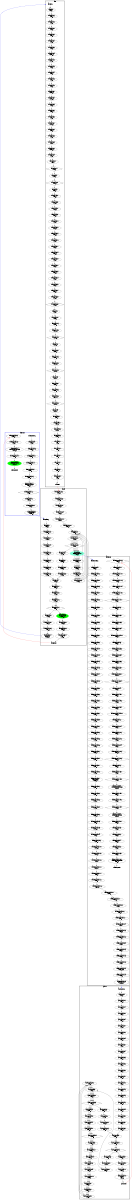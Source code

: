 digraph "CFG" {
fontsize=10;
orientation="portrait";
rankdir="TB";
size="10,8";
starts__bb40 [fontsize=10, label="\"starts__bb40\"\nWCET=4", width="0.01"];
starts__bb__20 [fontsize=10, label="\"starts__bb__20\"\nWCET=4", width="0.01"];
starts_exit [color="white", fontsize=10, label="starts_exit", width="0.01"];
starts__bb43__5 [fontsize=10, label="\"starts__bb43__5\"\nWCET=13", width="0.01"];
starts__bb262__1 [fontsize=10, label="\"starts__bb262__1\"\nRETURN\nWCET=0", width="0.01"];
starts__bb__48 [fontsize=10, label="\"starts__bb__48\"\nWCET=4", width="0.01"];
starts__bb99__5 [fontsize=10, label="\"starts__bb99__5\"\nWCET=4", width="0.01"];
starts__bb72 [fontsize=10, label="\"starts__bb72\"\nWCET=4", width="0.01"];
starts__bb43__27 [fontsize=10, label="\"starts__bb43__27\"\nWCET=4", width="0.01"];
starts__bb90__8 [fontsize=10, label="\"starts__bb90__8\"\nWCET=5", shape=diamond, width="0.01"];
starts__bb__46 [fontsize=10, label="\"starts__bb__46\"\nWCET=4", width="0.01"];
starts__bb43__19 [fontsize=10, label="\"starts__bb43__19\"\nWCET=6", width="0.01"];
starts__bb__61 [fontsize=10, label="\"starts__bb__61\"\nWCET=13", width="0.01"];
starts__bb99__7 [fontsize=10, label="\"starts__bb99__7\"\nWCET=4", width="0.01"];
starts__bb43__17 [fontsize=10, label="\"starts__bb43__17\"\nWCET=4", width="0.01"];
starts__bb81__3 [fontsize=10, label="\"starts__bb81__3\"\nWCET=4", width="0.01"];
starts__bb__63 [fontsize=10, label="\"starts__bb__63\"\nWCET=4", width="0.01"];
starts_entry [color="white", fontsize=10, height="0.01", label="starts_entry", width="0.01"];
starts__bb72__6 [fontsize=10, label="\"starts__bb72__6\"\nWCET=13", width="0.01"];
starts__bb__16 [fontsize=10, label="\"starts__bb__16\"\nWCET=4", width="0.01"];
starts__bb__70 [fontsize=10, label="\"starts__bb__70\"\nWCET=4", width="0.01"];
starts__bb81__6 [fontsize=10, label="\"starts__bb81__6\"\nWCET=13", width="0.01"];
starts__bb43__21 [fontsize=10, label="\"starts__bb43__21\"\nWCET=4", width="0.01"];
starts__bb43__10 [fontsize=10, label="\"starts__bb43__10\"\nWCET=4", width="0.01"];
starts__bb109 [fontsize=10, label="\"starts__bb109\"\nWCET=0", width="0.01"];
starts__bb43__2 [fontsize=10, label="\"starts__bb43__2\"\nWCET=4", width="0.01"];
starts__bb [fontsize=10, label="\"starts__bb\"\nWCET=4", width="0.01"];
starts__bb81__8 [fontsize=10, label="\"starts__bb81__8\"\nWCET=5", shape=diamond, width="0.01"];
starts__bb99__2 [fontsize=10, label="\"starts__bb99__2\"\nWCET=4", width="0.01"];
starts__bb99 [fontsize=10, label="\"starts__bb99\"\nWCET=4", width="0.01"];
starts__bb43__30 [fontsize=10, label="\"starts__bb43__30\"\nWCET=13", width="0.01"];
starts__bb43__8 [fontsize=10, label="\"starts__bb43__8\"\nWCET=4", width="0.01"];
starts__bb43__24 [fontsize=10, label="\"starts__bb43__24\"\nWCET=4", width="0.01"];
starts__bb__72 [fontsize=10, label="\"starts__bb__72\"\nWCET=5", shape=diamond, width="0.01"];
starts__bb72__1 [fontsize=10, label="\"starts__bb72__1\"\nWCET=4", width="0.01"];
starts__bb72__8 [fontsize=10, label="\"starts__bb72__8\"\nWCET=5", shape=diamond, width="0.01"];
starts__bb__54 [fontsize=10, label="\"starts__bb__54\"\nWCET=13", width="0.01"];
starts__bb99__10 [fontsize=10, label="\"starts__bb99__10\"\nWCET=6", width="0.01"];
starts__bb__36 [fontsize=10, label="\"starts__bb__36\"\nWCET=4", width="0.01"];
starts__bb__65 [fontsize=10, label="\"starts__bb__65\"\nWCET=4", width="0.01"];
starts__bb43__7 [fontsize=10, label="\"starts__bb43__7\"\nWCET=6", width="0.01"];
starts__bb__58 [fontsize=10, label="\"starts__bb__58\"\nWCET=4", width="0.01"];
starts__bb90__1 [fontsize=10, label="\"starts__bb90__1\"\nWCET=4", width="0.01"];
starts__bb__44 [fontsize=10, label="\"starts__bb__44\"\nWCET=4", width="0.01"];
starts__bb90 [fontsize=10, label="\"starts__bb90\"\nWCET=4", width="0.01"];
starts__bb99__6 [fontsize=10, label="\"starts__bb99__6\"\nWCET=4", width="0.01"];
starts__bb40__2 [fontsize=10, label="\"starts__bb40__2\"\nWCET=5", shape=diamond, width="0.01"];
starts__bb43__16 [fontsize=10, label="\"starts__bb43__16\"\nWCET=4", width="0.01"];
starts__bb__42 [fontsize=10, label="\"starts__bb__42\"\nWCET=11", width="0.01"];
starts__bb__55 [fontsize=10, label="\"starts__bb__55\"\nWCET=4", width="0.01"];
starts__bb90__3 [fontsize=10, label="\"starts__bb90__3\"\nWCET=4", width="0.01"];
starts__bb__68 [fontsize=10, label="\"starts__bb__68\"\nWCET=13", width="0.01"];
starts__bb43__23 [fontsize=10, label="\"starts__bb43__23\"\nWCET=6", width="0.01"];
starts__bb81__1 [fontsize=10, label="\"starts__bb81__1\"\nWCET=4", width="0.01"];
starts__bb__34 [fontsize=10, label="\"starts__bb__34\"\nWCET=4", width="0.01"];
starts__bb43__13 [fontsize=10, label="\"starts__bb43__13\"\nWCET=13", width="0.01"];
starts__bb43__25 [fontsize=10, label="\"starts__bb43__25\"\nWCET=4", width="0.01"];
starts__bb__43 [fontsize=10, label="\"starts__bb__43\"\nWCET=4", width="0.01"];
starts__bb90__6 [fontsize=10, label="\"starts__bb90__6\"\nWCET=13", width="0.01"];
starts__bb__69 [fontsize=10, label="\"starts__bb__69\"\nWCET=4", width="0.01"];
starts__bb43__15 [fontsize=10, label="\"starts__bb43__15\"\nWCET=6", width="0.01"];
starts__bb72__3 [fontsize=10, label="\"starts__bb72__3\"\nWCET=4", width="0.01"];
starts__bb43__32 [fontsize=10, label="\"starts__bb43__32\"\nWCET=5", shape=diamond, width="0.01"];
starts__bb262 [fontsize=10, label="\"starts__bb262\"\nWCET=4", width="0.01"];
starts__bb__56 [fontsize=10, label="\"starts__bb__56\"\nWCET=4", width="0.01"];
starts__bb99__11 [fontsize=10, label="\"starts__bb99__11\"\nWCET=0", width="0.01"];
starts__bb__18 [fontsize=10, label="\"starts__bb__18\"\nWCET=4", width="0.01"];
starts__bb__62 [fontsize=10, label="\"starts__bb__62\"\nWCET=4", width="0.01"];
starts__bb43 [fontsize=10, label="\"starts__bb43\"\nWCET=4", width="0.01"];
starts__bb__51 [fontsize=10, label="\"starts__bb__51\"\nWCET=13", width="0.01"];
starts__bb__39 [fontsize=10, label="\"starts__bb__39\"\nWCET=13", width="0.01"];
starts__bb99__1 [fontsize=10, label="\"starts__bb99__1\"\nWCET=4", width="0.01"];
starts__bb81 [fontsize=10, label="\"starts__bb81\"\nWCET=4", width="0.01"];
starts__bb43__20 [fontsize=10, label="\"starts__bb43__20\"\nWCET=4", width="0.01"];
starts__bb__32 [fontsize=10, label="\"starts__bb__32\"\nWCET=4", width="0.01"];
add_cell__bb13__7 [fontsize=10, label="\"add_cell__bb13__7\"\nWCET=6", width="0.01"];
add_cell__bb22 [fontsize=10, label="\"add_cell__bb22\"\nWCET=6", width="0.01"];
add_cell__bb28 [fontsize=10, label="\"add_cell__bb28\"\nWCET=6", width="0.01"];
add_cell__bb13__6 [fontsize=10, label="\"add_cell__bb13__6\"\nWCET=6", width="0.01"];
add_cell__bb13__11 [fontsize=10, label="\"add_cell__bb13__11\"\nWCET=2", width="0.01"];
add_cell__bb26 [color=aquamarine, fontsize=10, label="add_cell__bb26\nCREATE _taskFunc0_\nWCET=15", style=filled, width="0.01"];
add_cell__bb4__8 [fontsize=10, label="\"add_cell__bb4__8\"\nWCET=7", shape=diamond, width="0.01"];
add_cell__bb13 [fontsize=10, label="\"add_cell__bb13\"\nWCET=6", width="0.01"];
add_cell__bb__31 [fontsize=10, label="\"add_cell__bb__31\"\nWCET=6", width="0.01"];
add_cell__bb4__1 [fontsize=10, label="\"add_cell__bb4__1\"\nWCET=6", width="0.01"];
add_cell__bb35__1 [fontsize=10, label="\"add_cell__bb35__1\"\nWCET=6", width="0.01"];
add_cell__bb35__2 [fontsize=10, label="\"add_cell__bb35__2\"\nWCET=6", width="0.01"];
add_cell__bb31 [fontsize=10, label="\"add_cell__bb31\"\nWCET=2", width="0.01"];
add_cell__bb22__3 [fontsize=10, label="\"add_cell__bb22__3\"\nWCET=7", shape=diamond, width="0.01"];
add_cell__bb26__1 [fontsize=10, label="\"add_cell__bb26__1\"\nWCET=2", width="0.01"];
add_cell__bb__17 [fontsize=10, label="\"add_cell__bb__17\"\nWCET=6", width="0.01"];
add_cell__bb22__1 [fontsize=10, label="\"add_cell__bb22__1\"\nWCET=6", width="0.01"];
add_cell__bb13__5 [fontsize=10, label="\"add_cell__bb13__5\"\nWCET=6", width="0.01"];
add_cell_exit [color="white", fontsize=10, label="add_cell_exit", width="0.01"];
add_cell__bb__33 [fontsize=10, label="\"add_cell__bb__33\"\nWCET=2", width="0.01"];
add_cell__bb35 [color=green, fontsize=10, label="add_cell__bb35\n(add_cell)taskwait\nWCET=15", style=filled, width="0.01"];
add_cell__bb [fontsize=10, label="\"add_cell__bb\"\nWCET=6", width="0.01"];
add_cell__bb13__4 [fontsize=10, label="add_cell__bb13__4\nCALL starts\nWCET=15", width="0.01"];
add_cell_entry [color="white", fontsize=10, height="0.01", label="add_cell_entry", width="0.01"];
add_cell__bb13__10 [fontsize=10, label="\"add_cell__bb13__10\"\nWCET=6", width="0.01"];
add_cell__bb32 [fontsize=10, label="\"add_cell__bb32\"\nWCET=6", width="0.01"];
add_cell__bb4__6 [fontsize=10, label="\"add_cell__bb4__6\"\nWCET=13", width="0.01"];
add_cell__bb__19 [fontsize=10, label="\"add_cell__bb__19\"\nWCET=6", width="0.01"];
add_cell__bb4__3 [fontsize=10, label="\"add_cell__bb4__3\"\nWCET=6", width="0.01"];
add_cell__bb__32 [fontsize=10, label="\"add_cell__bb__32\"\nWCET=6", width="0.01"];
add_cell__bb32__2 [fontsize=10, label="\"add_cell__bb32__2\"\nWCET=8", width="0.01"];
add_cell__bb__15 [fontsize=10, label="\"add_cell__bb__15\"\nWCET=6", width="0.01"];
add_cell__bb32__3 [fontsize=10, label="\"add_cell__bb32__3\"\nWCET=2", width="0.01"];
add_cell__bb13__9 [fontsize=10, label="\"add_cell__bb13__9\"\nWCET=8", width="0.01"];
add_cell__bb35__4 [fontsize=10, label="\"add_cell__bb35__4\"\nRETURN\nWCET=2", width="0.01"];
add_cell__bb28__3 [fontsize=10, label="\"add_cell__bb28__3\"\nWCET=2", width="0.01"];
add_cell__bb13__3 [fontsize=10, label="\"add_cell__bb13__3\"\nWCET=6", width="0.01"];
add_cell__bb__30 [fontsize=10, label="\"add_cell__bb__30\"\nWCET=6", width="0.01"];
add_cell__bb13__1 [fontsize=10, label="\"add_cell__bb13__1\"\nWCET=6", width="0.01"];
add_cell__bb4 [fontsize=10, label="\"add_cell__bb4\"\nWCET=6", width="0.01"];
add_cell__bb28__2 [fontsize=10, label="\"add_cell__bb28__2\"\nWCET=8", width="0.01"];
lay_down__bb62__3 [fontsize=10, label="\"lay_down__bb62__3\"\nWCET=0", width="0.01"];
lay_down__bb66 [fontsize=10, label="\"lay_down__bb66\"\nWCET=4", width="0.01"];
lay_down__bb65 [fontsize=10, label="\"lay_down__bb65\"\nWCET=0", width="0.01"];
lay_down__bb__22 [fontsize=10, label="\"lay_down__bb__22\"\nWCET=4", width="0.01"];
lay_down__bb50__6 [fontsize=10, label="\"lay_down__bb50__6\"\nWCET=4", width="0.01"];
lay_down__bb__45 [fontsize=10, label="\"lay_down__bb__45\"\nWCET=4", width="0.01"];
lay_down__bb50__9 [fontsize=10, label="\"lay_down__bb50__9\"\nWCET=18", width="0.01"];
lay_down__bb39__10 [fontsize=10, label="\"lay_down__bb39__10\"\nWCET=6", shape=diamond, width="0.01"];
lay_down__bb29 [fontsize=10, label="\"lay_down__bb29\"\nWCET=4", width="0.01"];
lay_down__bb69 [fontsize=10, label="\"lay_down__bb69\"\nWCET=4", width="0.01"];
lay_down__bb61 [fontsize=10, label="\"lay_down__bb61\"\nWCET=0", width="0.01"];
lay_down__bb__12 [fontsize=10, label="\"lay_down__bb__12\"\nWCET=4", width="0.01"];
lay_down__bb62 [fontsize=10, label="\"lay_down__bb62\"\nWCET=4", width="0.01"];
lay_down__bb__48 [fontsize=10, label="\"lay_down__bb__48\"\nWCET=13", width="0.01"];
lay_down__bb70__1 [fontsize=10, label="\"lay_down__bb70__1\"\nRETURN\nWCET=0", width="0.01"];
lay_down__bb__38 [fontsize=10, label="\"lay_down__bb__38\"\nWCET=4", width="0.01"];
lay_down__bb39__7 [fontsize=10, label="\"lay_down__bb39__7\"\nWCET=18", width="0.01"];
lay_down__bb__42 [fontsize=10, label="\"lay_down__bb__42\"\nWCET=4", width="0.01"];
lay_down__bb__52 [fontsize=10, label="\"lay_down__bb__52\"\nWCET=0", width="0.01"];
lay_down__bb [fontsize=10, label="\"lay_down__bb\"\nWCET=4", width="0.01"];
lay_down__bb__41 [fontsize=10, label="\"lay_down__bb__41\"\nWCET=13", width="0.01"];
lay_down__bb39 [fontsize=10, label="\"lay_down__bb39\"\nWCET=4", width="0.01"];
lay_down__bb35 [fontsize=10, label="\"lay_down__bb35\"\nWCET=4", width="0.01"];
lay_down__bb__27 [fontsize=10, label="\"lay_down__bb__27\"\nWCET=13", width="0.01"];
lay_down__bb39__2 [fontsize=10, label="\"lay_down__bb39__2\"\nWCET=4", width="0.01"];
lay_down__bb29__1 [fontsize=10, label="\"lay_down__bb29__1\"\nWCET=4", width="0.01"];
lay_down__bb39__4 [fontsize=10, label="\"lay_down__bb39__4\"\nWCET=4", width="0.01"];
lay_down__bb33 [fontsize=10, label="\"lay_down__bb33\"\nWCET=4", width="0.01"];
lay_down__bb__24 [fontsize=10, label="\"lay_down__bb__24\"\nWCET=4", width="0.01"];
lay_down__bb__35 [fontsize=10, label="\"lay_down__bb__35\"\nWCET=4", width="0.01"];
lay_down__bb33__1 [fontsize=10, label="\"lay_down__bb33__1\"\nWCET=4", width="0.01"];
lay_down__bb35__3 [fontsize=10, label="\"lay_down__bb35__3\"\nWCET=5", shape=diamond, width="0.01"];
lay_down__bb__34 [fontsize=10, label="\"lay_down__bb__34\"\nWCET=13", width="0.01"];
lay_down_entry [color="white", fontsize=10, height="0.01", label="lay_down_entry", width="0.01"];
lay_down__bb50__2 [fontsize=10, label="\"lay_down__bb50__2\"\nWCET=4", width="0.01"];
lay_down__bb50__4 [fontsize=10, label="\"lay_down__bb50__4\"\nWCET=4", width="0.01"];
lay_down__bb70 [fontsize=10, label="\"lay_down__bb70\"\nWCET=4", width="0.01"];
lay_down__bb__14 [fontsize=10, label="\"lay_down__bb__14\"\nWCET=4", width="0.01"];
lay_down__bb69__1 [fontsize=10, label="\"lay_down__bb69__1\"\nWCET=0", width="0.01"];
lay_down__bb__36 [fontsize=10, label="\"lay_down__bb__36\"\nWCET=4", width="0.01"];
lay_down__bb33__2 [fontsize=10, label="\"lay_down__bb33__2\"\nWCET=0", width="0.01"];
lay_down__bb__49 [fontsize=10, label="\"lay_down__bb__49\"\nWCET=4", width="0.01"];
lay_down__bb__31 [fontsize=10, label="\"lay_down__bb__31\"\nWCET=4", width="0.01"];
lay_down_exit [color="white", fontsize=10, label="lay_down_exit", width="0.01"];
lay_down__bb50 [fontsize=10, label="\"lay_down__bb50\"\nWCET=4", width="0.01"];
lay_down__bb__51 [fontsize=10, label="\"lay_down__bb__51\"\nWCET=4", width="0.01"];
lay_down__bb__29 [fontsize=10, label="\"lay_down__bb__29\"\nWCET=4", width="0.01"];
lay_down__bb__28 [fontsize=10, label="\"lay_down__bb__28\"\nWCET=4", width="0.01"];
lay_down__bb35__1 [fontsize=10, label="\"lay_down__bb35__1\"\nWCET=4", width="0.01"];
lay_down__bb66__2 [fontsize=10, label="\"lay_down__bb66__2\"\nWCET=6", width="0.01"];
lay_down__bb66__3 [fontsize=10, label="\"lay_down__bb66__3\"\nWCET=0", width="0.01"];
lay_down__bb__50 [fontsize=10, label="\"lay_down__bb__50\"\nWCET=4", width="0.01"];
lay_down__bb50__10 [fontsize=10, label="\"lay_down__bb50__10\"\nWCET=0", width="0.01"];
lay_down__bb62__2 [fontsize=10, label="\"lay_down__bb62__2\"\nWCET=6", width="0.01"];
lay_down__bb29__3 [fontsize=10, label="\"lay_down__bb29__3\"\nWCET=5", shape=diamond, width="0.01"];
lay_down__bb__43 [fontsize=10, label="\"lay_down__bb__43\"\nWCET=4", width="0.01"];
_thrFunc0___bb__13 [fontsize=10, label="\"_thrFunc0___bb__13\"\nWCET=4", width="0.01"];
_thrFunc0___bb__16 [fontsize=10, label="\"_thrFunc0___bb__16\"\nWCET=5", shape=diamond, width="0.01"];
_thrFunc0___bb8 [fontsize=10, label="\"_thrFunc0___bb8\"\nWCET=4", width="0.01"];
_thrFunc0___bb8__2 [fontsize=10, label="\"_thrFunc0___bb8__2\"\nWCET=4", width="0.01"];
_thrFunc0___bb14 [fontsize=10, label="_thrFunc0___bb14\n(_thrFunc0_)leaving_single\nWCET=13", width="0.01"];
_thrFunc0___bb15 [color=green, fontsize=10, label="_thrFunc0___bb15\n(_thrFunc0_)taskwait\nWCET=13", style=filled, width="0.01"];
_thrFunc0___bb__8 [fontsize=10, label="\"_thrFunc0___bb__8\"\nWCET=4", width="0.01"];
_thrFunc0___bb__6 [fontsize=10, label="\"_thrFunc0___bb__6\"\nWCET=4", width="0.01"];
_thrFunc0___bb__12 [fontsize=10, label="\"_thrFunc0___bb__12\"\nWCET=4", width="0.01"];
_thrFunc0___bb__14 [fontsize=10, label="_thrFunc0___bb__14\n(_thrFunc0_)mysingle\nWCET=13", width="0.01"];
_thrFunc0___bb8__5 [fontsize=10, label="\"_thrFunc0___bb8__5\"\nWCET=5", width="0.01"];
_thrFunc0__exit [color="white", fontsize=10, label="_thrFunc0__exit", width="0.01"];
_thrFunc0___bb8__3 [fontsize=10, label="_thrFunc0___bb8__3\nCALL add_cell\nWCET=13", width="0.01"];
_thrFunc0___bb [fontsize=10, label="\"_thrFunc0___bb\"\nWCET=4", width="0.01"];
_thrFunc0___bb8__6 [fontsize=10, label="\"_thrFunc0___bb8__6\"\nWCET=0", width="0.01"];
_thrFunc0___bb__10 [fontsize=10, label="\"_thrFunc0___bb__10\"\nWCET=4", width="0.01"];
_thrFunc0___bb14__1 [fontsize=10, label="\"_thrFunc0___bb14__1\"\nWCET=0", width="0.01"];
_thrFunc0__entry [color="white", fontsize=10, height="0.01", label="_thrFunc0__entry", width="0.01"];
_taskFunc0___bb__89 [fontsize=10, label="\"_taskFunc0___bb__89\"\nWCET=4", width="0.01"];
_taskFunc0___bb175 [fontsize=10, label="\"_taskFunc0___bb175\"\nWCET=4", width="0.01"];
_taskFunc0___bb161__6 [fontsize=10, label="\"_taskFunc0___bb161__6\"\nWCET=4", width="0.01"];
_taskFunc0___bb__153 [fontsize=10, label="\"_taskFunc0___bb__153\"\nWCET=5", shape=diamond, width="0.01"];
_taskFunc0___bb179 [fontsize=10, label="_taskFunc0___bb179\n(_taskFunc0_)critical_begin\nWCET=13", width="0.01"];
_taskFunc0___bb179__4 [fontsize=10, label="\"_taskFunc0___bb179__4\"\nWCET=5", shape=diamond, width="0.01"];
_taskFunc0___bb__139 [fontsize=10, label="\"_taskFunc0___bb__139\"\nWCET=4", width="0.01"];
_taskFunc0___bb__149 [fontsize=10, label="\"_taskFunc0___bb__149\"\nWCET=4", width="0.01"];
_taskFunc0___bb [fontsize=10, label="\"_taskFunc0___bb\"\nWCET=4", width="0.01"];
_taskFunc0___bb__35 [fontsize=10, label="\"_taskFunc0___bb__35\"\nWCET=4", width="0.01"];
_taskFunc0___bb__40 [fontsize=10, label="\"_taskFunc0___bb__40\"\nWCET=4", width="0.01"];
_taskFunc0___bb__127 [fontsize=10, label="\"_taskFunc0___bb__127\"\nWCET=4", width="0.01"];
_taskFunc0__entry [color="white", fontsize=10, height="0.01", label="_taskFunc0__entry", width="0.01"];
_taskFunc0___bb111__1 [fontsize=10, label="\"_taskFunc0___bb111__1\"\nWCET=4", width="0.01"];
_taskFunc0___bb161__8 [fontsize=10, label="\"_taskFunc0___bb161__8\"\nWCET=8", width="0.01"];
_taskFunc0___bb__50 [fontsize=10, label="\"_taskFunc0___bb__50\"\nWCET=4", width="0.01"];
_taskFunc0___bb__116 [fontsize=10, label="\"_taskFunc0___bb__116\"\nWCET=13", width="0.01"];
_taskFunc0___bb123__1 [fontsize=10, label="\"_taskFunc0___bb123__1\"\nWCET=4", width="0.01"];
_taskFunc0___bb191__1 [fontsize=10, label="\"_taskFunc0___bb191__1\"\nWCET=0", width="0.01"];
_taskFunc0___bb__121 [fontsize=10, label="\"_taskFunc0___bb__121\"\nWCET=13", width="0.01"];
_taskFunc0___bb111__8 [fontsize=10, label="\"_taskFunc0___bb111__8\"\nWCET=13", width="0.01"];
_taskFunc0___bb__129 [fontsize=10, label="\"_taskFunc0___bb__129\"\nWCET=4", width="0.01"];
_taskFunc0___bb149 [fontsize=10, label="\"_taskFunc0___bb149\"\nWCET=4", width="0.01"];
_taskFunc0___bb__57 [fontsize=10, label="\"_taskFunc0___bb__57\"\nWCET=4", width="0.01"];
_taskFunc0___bb135__4 [fontsize=10, label="\"_taskFunc0___bb135__4\"\nWCET=4", width="0.01"];
_taskFunc0___bb__63 [fontsize=10, label="\"_taskFunc0___bb__63\"\nWCET=4", width="0.01"];
_taskFunc0___bb__52 [fontsize=10, label="\"_taskFunc0___bb__52\"\nWCET=6", width="0.01"];
_taskFunc0___bb__42 [fontsize=10, label="\"_taskFunc0___bb__42\"\nWCET=6", width="0.01"];
_taskFunc0___bb111__4 [fontsize=10, label="\"_taskFunc0___bb111__4\"\nWCET=4", width="0.01"];
_taskFunc0___bb__70 [fontsize=10, label="\"_taskFunc0___bb__70\"\nWCET=4", width="0.01"];
_taskFunc0___bb__66 [fontsize=10, label="\"_taskFunc0___bb__66\"\nWCET=4", width="0.01"];
_taskFunc0___bb123__3 [fontsize=10, label="\"_taskFunc0___bb123__3\"\nWCET=4", width="0.01"];
_taskFunc0___bb__96 [fontsize=10, label="\"_taskFunc0___bb__96\"\nWCET=4", width="0.01"];
_taskFunc0___bb123__4___1 [fontsize=10, label="\"_taskFunc0___bb123__4___1\"\nWCET=0", width="0.01"];
_taskFunc0___bb__27 [fontsize=10, label="\"_taskFunc0___bb__27\"\nWCET=4", width="0.01"];
_taskFunc0___bb135 [fontsize=10, label="\"_taskFunc0___bb135\"\nWCET=4", width="0.01"];
_taskFunc0___bb__151 [fontsize=10, label="_taskFunc0___bb__151\nCALL lay_down\nWCET=13", width="0.01"];
_taskFunc0___bb__67 [fontsize=10, label="\"_taskFunc0___bb__67\"\nWCET=10", width="0.01"];
_taskFunc0___bb__106 [fontsize=10, label="\"_taskFunc0___bb__106\"\nWCET=4", width="0.01"];
_taskFunc0___bb__62 [fontsize=10, label="\"_taskFunc0___bb__62\"\nWCET=4", width="0.01"];
_taskFunc0___bb149__4___1 [fontsize=10, label="\"_taskFunc0___bb149__4___1\"\nWCET=0", width="0.01"];
_taskFunc0___bb191 [fontsize=10, label="_taskFunc0___bb191\n(_taskFunc0_)critical_end\nWCET=13", width="0.01"];
_taskFunc0___bb__30 [fontsize=10, label="\"_taskFunc0___bb__30\"\nWCET=4", width="0.01"];
_taskFunc0___bb161__15 [fontsize=10, label="\"_taskFunc0___bb161__15\"\nWCET=5", shape=diamond, width="0.01"];
_taskFunc0___bb__83 [fontsize=10, label="\"_taskFunc0___bb__83\"\nWCET=11", width="0.01"];
_taskFunc0___bb__122 [fontsize=10, label="\"_taskFunc0___bb__122\"\nWCET=4", width="0.01"];
_taskFunc0___bb123 [fontsize=10, label="\"_taskFunc0___bb123\"\nWCET=4", width="0.01"];
_taskFunc0___bb__100 [fontsize=10, label="\"_taskFunc0___bb__100\"\nWCET=13", width="0.01"];
_taskFunc0___bb__54 [fontsize=10, label="\"_taskFunc0___bb__54\"\nWCET=4", width="0.01"];
_taskFunc0___bb215 [fontsize=10, label="\"_taskFunc0___bb215\"\nWCET=4", width="0.01"];
_taskFunc0___bb__143 [fontsize=10, label="\"_taskFunc0___bb__143\"\nWCET=17", width="0.01"];
_taskFunc0___bb__18 [fontsize=10, label="\"_taskFunc0___bb__18\"\nWCET=4", width="0.01"];
_taskFunc0___bb161__4 [fontsize=10, label="\"_taskFunc0___bb161__4\"\nWCET=4", width="0.01"];
_taskFunc0___bb__93 [fontsize=10, label="\"_taskFunc0___bb__93\"\nWCET=13", width="0.01"];
_taskFunc0___bb149__1 [fontsize=10, label="\"_taskFunc0___bb149__1\"\nWCET=4", width="0.01"];
_taskFunc0___bb111__3 [fontsize=10, label="\"_taskFunc0___bb111__3\"\nWCET=4", width="0.01"];
_taskFunc0__exit [color="white", fontsize=10, label="_taskFunc0__exit", width="0.01"];
_taskFunc0___bb__77 [fontsize=10, label="_taskFunc0___bb__77\nCALL memcpy\nWCET=20", width="0.01"];
_taskFunc0___bb__61 [fontsize=10, label="\"_taskFunc0___bb__61\"\nWCET=6", width="0.01"];
_taskFunc0___bb135__11 [fontsize=10, label="\"_taskFunc0___bb135__11\"\nWCET=13", width="0.01"];
_taskFunc0___bb__56 [fontsize=10, label="\"_taskFunc0___bb__56\"\nWCET=6", width="0.01"];
_taskFunc0___bb214 [fontsize=10, label="\"_taskFunc0___bb214\"\nWCET=0", width="0.01"];
_taskFunc0___bb__47 [fontsize=10, label="\"_taskFunc0___bb__47\"\nWCET=6", width="0.01"];
_taskFunc0___bb175__1 [fontsize=10, label="\"_taskFunc0___bb175__1\"\nWCET=4", width="0.01"];
_taskFunc0___bb161 [fontsize=10, label="\"_taskFunc0___bb161\"\nWCET=4", width="0.01"];
_taskFunc0___bb161__9 [fontsize=10, label="\"_taskFunc0___bb161__9\"\nWCET=4", width="0.01"];
_taskFunc0___bb__111 [fontsize=10, label="\"_taskFunc0___bb__111\"\nWCET=4", width="0.01"];
_taskFunc0___bb161__13 [fontsize=10, label="\"_taskFunc0___bb161__13\"\nWCET=13", width="0.01"];
_taskFunc0___bb175__3 [fontsize=10, label="\"_taskFunc0___bb175__3\"\nWCET=5", shape=diamond, width="0.01"];
_taskFunc0___bb135__3 [fontsize=10, label="\"_taskFunc0___bb135__3\"\nWCET=4", width="0.01"];
_taskFunc0___bb__25 [fontsize=10, label="\"_taskFunc0___bb__25\"\nWCET=4", width="0.01"];
_taskFunc0___bb__20 [fontsize=10, label="\"_taskFunc0___bb__20\"\nWCET=4", width="0.01"];
_taskFunc0___bb__43 [fontsize=10, label="\"_taskFunc0___bb__43\"\nWCET=4", width="0.01"];
_taskFunc0___bb__33 [fontsize=10, label="\"_taskFunc0___bb__33\"\nWCET=4", width="0.01"];
_taskFunc0___bb149__4 [fontsize=10, label="\"_taskFunc0___bb149__4\"\nWCET=4", width="0.01"];
_taskFunc0___bb__110 [fontsize=10, label="\"_taskFunc0___bb__110\"\nWCET=17", width="0.01"];
_taskFunc0___bb__145 [fontsize=10, label="\"_taskFunc0___bb__145\"\nWCET=4", width="0.01"];
_taskFunc0___bb__146 [fontsize=10, label="\"_taskFunc0___bb__146\"\nWCET=4", width="0.01"];
_taskFunc0___bb__113 [fontsize=10, label="\"_taskFunc0___bb__113\"\nWCET=4", width="0.01"];
_taskFunc0___bb149__3 [fontsize=10, label="\"_taskFunc0___bb149__3\"\nWCET=6", width="0.01"];
_taskFunc0___bb__38 [fontsize=10, label="\"_taskFunc0___bb__38\"\nWCET=4", width="0.01"];
_taskFunc0___bb__37 [fontsize=10, label="\"_taskFunc0___bb__37\"\nWCET=6", width="0.01"];
_taskFunc0___bb__28 [fontsize=10, label="\"_taskFunc0___bb__28\"\nWCET=4", width="0.01"];
_taskFunc0___bb__45 [fontsize=10, label="\"_taskFunc0___bb__45\"\nWCET=4", width="0.01"];
_taskFunc0___bb__148 [fontsize=10, label="\"_taskFunc0___bb__148\"\nWCET=16388", width="0.01"];
_taskFunc0___bb__48 [fontsize=10, label="\"_taskFunc0___bb__48\"\nWCET=4", width="0.01"];
_taskFunc0___bb__136 [fontsize=10, label="\"_taskFunc0___bb__136\"\nWCET=13", width="0.01"];
_taskFunc0___bb__59 [fontsize=10, label="\"_taskFunc0___bb__59\"\nWCET=4", width="0.01"];
_taskFunc0___bb193 [fontsize=10, label="\"_taskFunc0___bb193\"\nWCET=0", width="0.01"];
_taskFunc0___bb215__1 [fontsize=10, label="\"_taskFunc0___bb215__1\"\nWCET=4", width="0.01"];
_taskFunc0___bb111__11 [fontsize=10, label="\"_taskFunc0___bb111__11\"\nWCET=7", shape=diamond, width="0.01"];
_taskFunc0___bb135__6 [fontsize=10, label="\"_taskFunc0___bb135__6\"\nWCET=6", width="0.01"];
_taskFunc0___bb__88 [fontsize=10, label="\"_taskFunc0___bb__88\"\nWCET=13", width="0.01"];
_taskFunc0___bb123__4 [fontsize=10, label="\"_taskFunc0___bb123__4\"\nWCET=4", width="0.01"];
_taskFunc0___bb135__7 [fontsize=10, label="\"_taskFunc0___bb135__7\"\nWCET=4", width="0.01"];
_taskFunc0___bb__80 [fontsize=10, label="\"_taskFunc0___bb__80\"\nWCET=4", width="0.01"];
_taskFunc0___bb__32 [fontsize=10, label="\"_taskFunc0___bb__32\"\nWCET=6", width="0.01"];
_taskFunc0___bb179__2 [fontsize=10, label="\"_taskFunc0___bb179__2\"\nWCET=4", width="0.01"];
_taskFunc0___bb__126 [fontsize=10, label="\"_taskFunc0___bb__126\"\nWCET=13", width="0.01"];
_taskFunc0___bb179__1 [fontsize=10, label="\"_taskFunc0___bb179__1\"\nWCET=4", width="0.01"];
_taskFunc0___bb__103 [fontsize=10, label="\"_taskFunc0___bb__103\"\nWCET=11", width="0.01"];
_taskFunc0___bb__133 [fontsize=10, label="\"_taskFunc0___bb__133\"\nWCET=13", width="0.01"];
_taskFunc0___bb__84 [fontsize=10, label="\"_taskFunc0___bb__84\"\nWCET=4", width="0.01"];
_taskFunc0___bb__78 [fontsize=10, label="\"_taskFunc0___bb__78\"\nWCET=4", width="0.01"];
_taskFunc0___bb__94 [fontsize=10, label="\"_taskFunc0___bb__94\"\nWCET=4", width="0.01"];
_taskFunc0___bb__73 [fontsize=10, label="\"_taskFunc0___bb__73\"\nWCET=4", width="0.01"];
_taskFunc0___bb__71 [fontsize=10, label="\"_taskFunc0___bb__71\"\nWCET=4", width="0.01"];
_taskFunc0___bb135__14 [fontsize=10, label="\"_taskFunc0___bb135__14\"\nWCET=7", shape=diamond, width="0.01"];
_taskFunc0___bb215__3 [fontsize=10, label="_taskFunc0___bb215__3\n(_taskFunc0_)taskenv_free\nWCET=13", width="0.01"];
_taskFunc0___bb__117 [fontsize=10, label="\"_taskFunc0___bb__117\"\nWCET=4", width="0.01"];
_taskFunc0___bb213 [fontsize=10, label="\"_taskFunc0___bb213\"\nWCET=0", width="0.01"];
_taskFunc0___bb111 [fontsize=10, label="\"_taskFunc0___bb111\"\nWCET=4", width="0.01"];
starts__bb40 -> starts__bb40__2  [key=0];
starts__bb__20 -> starts__bb__32  [key=0];
starts_exit -> add_cell__bb13__5  [color=red, key=0];
starts__bb43__5 -> starts__bb43__7  [key=0];
starts__bb262__1 -> starts_exit  [key=0];
starts__bb__48 -> starts__bb__51  [key=0];
starts__bb99__5 -> starts__bb99__6  [key=0];
starts__bb72 -> starts__bb72__1  [key=0];
starts__bb43__27 -> starts__bb43__30  [key=0];
starts__bb90__8 -> starts__bb99  [key=0];
starts__bb__46 -> starts__bb__48  [key=0];
starts__bb43__19 -> starts__bb43__20  [key=0];
starts__bb__61 -> starts__bb__62  [key=0];
starts__bb99__7 -> starts__bb99__10  [key=0];
starts__bb43__17 -> starts__bb43__19  [key=0];
starts__bb81__3 -> starts__bb81__6  [key=0];
starts__bb__63 -> starts__bb__65  [key=0];
starts_entry -> starts__bb  [key=0];
starts__bb72__6 -> starts__bb72__8  [key=0];
starts__bb__16 -> starts__bb__18  [key=0];
starts__bb__70 -> starts__bb__72  [key=0];
starts__bb81__6 -> starts__bb81__8  [key=0];
starts__bb43__21 -> starts__bb43__23  [key=0];
starts__bb43__10 -> starts__bb43__13  [key=0];
starts__bb109 -> starts__bb262  [key=0];
starts__bb43__2 -> starts__bb43__5  [key=0];
starts__bb -> starts__bb__16  [key=0];
starts__bb81__8 -> starts__bb90  [key=0];
starts__bb99__2 -> starts__bb99__5  [key=0];
starts__bb99 -> starts__bb99__1  [key=0];
starts__bb43__30 -> starts__bb43__32  [key=0];
starts__bb43__8 -> starts__bb43__10  [key=0];
starts__bb43__24 -> starts__bb43__25  [key=0];
starts__bb__72 -> starts__bb40  [key=0];
starts__bb72__1 -> starts__bb72__3  [key=0];
starts__bb72__8 -> starts__bb81  [key=0];
starts__bb__54 -> starts__bb__55  [key=0];
starts__bb99__10 -> starts__bb99__11  [key=0];
starts__bb__36 -> starts__bb__39  [key=0];
starts__bb__65 -> starts__bb__68  [key=0];
starts__bb43__7 -> starts__bb43__8  [key=0];
starts__bb__58 -> starts__bb__61  [key=0];
starts__bb90__1 -> starts__bb90__3  [key=0];
starts__bb__44 -> starts__bb__46  [key=0];
starts__bb90 -> starts__bb90__1  [key=0];
starts__bb99__6 -> starts__bb99__7  [key=0];
starts__bb40__2 -> starts__bb43  [key=0];
starts__bb43__16 -> starts__bb43__17  [key=0];
starts__bb__42 -> starts__bb__43  [key=0];
starts__bb__55 -> starts__bb__56  [key=0];
starts__bb90__3 -> starts__bb90__6  [key=0];
starts__bb__68 -> starts__bb__69  [key=0];
starts__bb43__23 -> starts__bb43__24  [key=0];
starts__bb81__1 -> starts__bb81__3  [key=0];
starts__bb__34 -> starts__bb__36  [key=0];
starts__bb43__13 -> starts__bb43__15  [key=0];
starts__bb43__25 -> starts__bb43__27  [key=0];
starts__bb__43 -> starts__bb__44  [key=0];
starts__bb90__6 -> starts__bb90__8  [key=0];
starts__bb__69 -> starts__bb__70  [key=0];
starts__bb43__15 -> starts__bb43__16  [key=0];
starts__bb72__3 -> starts__bb72__6  [key=0];
starts__bb43__32 -> starts__bb72  [key=0];
starts__bb262 -> starts__bb262__1  [key=0];
starts__bb__56 -> starts__bb__58  [key=0];
starts__bb99__11 -> starts__bb109  [key=0];
starts__bb__18 -> starts__bb__20  [key=0];
starts__bb__62 -> starts__bb__63  [key=0];
starts__bb43 -> starts__bb43__2  [key=0];
starts__bb__51 -> starts__bb__54  [key=0];
starts__bb__39 -> starts__bb__42  [key=0];
starts__bb99__1 -> starts__bb99__2  [key=0];
starts__bb81 -> starts__bb81__1  [key=0];
starts__bb43__20 -> starts__bb43__21  [key=0];
starts__bb__32 -> starts__bb__34  [key=0];
add_cell__bb13__7 -> add_cell__bb13__9  [key=0];
add_cell__bb22 -> add_cell__bb22__1  [key=0];
add_cell__bb22 -> add_cell__bb22__1  [key=1];
add_cell__bb22 -> add_cell__bb22__1  [key=2];
add_cell__bb22 -> add_cell__bb22__1  [key=3];
add_cell__bb22 -> add_cell__bb22__1  [key=4];
add_cell__bb22 -> add_cell__bb22__1  [key=5];
add_cell__bb28 -> add_cell__bb28__2  [key=0];
add_cell__bb28 -> add_cell__bb28__2  [key=1];
add_cell__bb28 -> add_cell__bb28__2  [key=2];
add_cell__bb28 -> add_cell__bb28__2  [key=3];
add_cell__bb28 -> add_cell__bb28__2  [key=4];
add_cell__bb13__6 -> add_cell__bb13__7  [key=0];
add_cell__bb13__11 -> add_cell__bb22  [key=0];
add_cell__bb26 -> add_cell__bb26__1  [key=0];
add_cell__bb26 -> add_cell__bb26__1  [key=1];
add_cell__bb26 -> add_cell__bb26__1  [key=2];
add_cell__bb26 -> add_cell__bb26__1  [key=3];
add_cell__bb26 -> add_cell__bb26__1  [key=4];
add_cell__bb26 -> _taskFunc0__entry  [color=blue, key=0];
add_cell__bb4__8 -> add_cell__bb13  [key=0];
add_cell__bb4__8 -> add_cell__bb35  [key=0];
add_cell__bb13 -> add_cell__bb13__1  [key=0];
add_cell__bb__31 -> add_cell__bb__32  [key=0];
add_cell__bb4__1 -> add_cell__bb4__3  [key=0];
add_cell__bb4__1 -> add_cell__bb4__3  [key=1];
add_cell__bb35__1 -> add_cell__bb35__2  [key=0];
add_cell__bb35__2 -> add_cell__bb35__4  [key=0];
add_cell__bb31 -> add_cell__bb32  [key=0];
add_cell__bb22__3 -> add_cell__bb26  [key=0];
add_cell__bb22__3 -> add_cell__bb26  [key=1];
add_cell__bb22__3 -> add_cell__bb26  [key=2];
add_cell__bb22__3 -> add_cell__bb26  [key=3];
add_cell__bb22__3 -> add_cell__bb26  [key=4];
add_cell__bb22__3 -> add_cell__bb31  [key=0];
add_cell__bb26__1 -> add_cell__bb28  [key=0];
add_cell__bb26__1 -> add_cell__bb28  [key=1];
add_cell__bb26__1 -> add_cell__bb28  [key=2];
add_cell__bb26__1 -> add_cell__bb28  [key=3];
add_cell__bb26__1 -> add_cell__bb28  [key=4];
add_cell__bb__17 -> add_cell__bb__19  [key=0];
add_cell__bb22__1 -> add_cell__bb22__3  [key=0];
add_cell__bb22__1 -> add_cell__bb22__3  [key=1];
add_cell__bb22__1 -> add_cell__bb22__3  [key=2];
add_cell__bb22__1 -> add_cell__bb22__3  [key=3];
add_cell__bb22__1 -> add_cell__bb22__3  [key=4];
add_cell__bb22__1 -> add_cell__bb22__3  [key=5];
add_cell__bb13__5 -> add_cell__bb13__6  [key=0];
add_cell_exit -> _thrFunc0___bb8__5  [color=red, key=0];
add_cell__bb__33 -> add_cell__bb4  [key=0];
add_cell__bb35 -> add_cell__bb35__1  [key=0];
add_cell__bb -> add_cell__bb__15  [key=0];
add_cell__bb13__4 -> starts_entry  [color=blue, key=0];
add_cell_entry -> add_cell__bb  [key=0];
add_cell__bb13__10 -> add_cell__bb13__11  [key=0];
add_cell__bb32 -> add_cell__bb32__2  [key=0];
add_cell__bb4__6 -> add_cell__bb4__8  [key=0];
add_cell__bb4__6 -> add_cell__bb4__8  [key=1];
add_cell__bb__19 -> add_cell__bb__30  [key=0];
add_cell__bb4__3 -> add_cell__bb4__6  [key=0];
add_cell__bb4__3 -> add_cell__bb4__6  [key=1];
add_cell__bb__32 -> add_cell__bb__33  [key=0];
add_cell__bb32__2 -> add_cell__bb32__3  [key=0];
add_cell__bb__15 -> add_cell__bb__17  [key=0];
add_cell__bb32__3 -> add_cell__bb4  [key=0];
add_cell__bb13__9 -> add_cell__bb13__10  [key=0];
add_cell__bb35__4 -> add_cell_exit  [key=0];
add_cell__bb28__3 -> add_cell__bb22  [key=0];
add_cell__bb28__3 -> add_cell__bb22  [key=1];
add_cell__bb28__3 -> add_cell__bb22  [key=2];
add_cell__bb28__3 -> add_cell__bb22  [key=3];
add_cell__bb28__3 -> add_cell__bb22  [key=4];
add_cell__bb13__3 -> add_cell__bb13__4  [key=0];
add_cell__bb__30 -> add_cell__bb__31  [key=0];
add_cell__bb13__1 -> add_cell__bb13__3  [key=0];
add_cell__bb4 -> add_cell__bb4__1  [key=0];
add_cell__bb4 -> add_cell__bb4__1  [key=1];
add_cell__bb28__2 -> add_cell__bb28__3  [key=0];
add_cell__bb28__2 -> add_cell__bb28__3  [key=1];
add_cell__bb28__2 -> add_cell__bb28__3  [key=2];
add_cell__bb28__2 -> add_cell__bb28__3  [key=3];
add_cell__bb28__2 -> add_cell__bb28__3  [key=4];
lay_down__bb62__3 -> lay_down__bb35  [key=0];
lay_down__bb62__3 -> lay_down__bb35  [key=1];
lay_down__bb62__3 -> lay_down__bb35  [key=2];
lay_down__bb66 -> lay_down__bb66__2  [key=0];
lay_down__bb65 -> lay_down__bb66  [key=0];
lay_down__bb__22 -> lay_down__bb__24  [key=0];
lay_down__bb50__6 -> lay_down__bb50__9  [key=0];
lay_down__bb50__6 -> lay_down__bb50__9  [key=1];
lay_down__bb50__6 -> lay_down__bb50__9  [key=2];
lay_down__bb__45 -> lay_down__bb__48  [key=0];
lay_down__bb50__9 -> lay_down__bb50__10  [key=0];
lay_down__bb50__9 -> lay_down__bb50__10  [key=1];
lay_down__bb50__9 -> lay_down__bb50__10  [key=2];
lay_down__bb39__10 -> lay_down__bb50  [key=0];
lay_down__bb39__10 -> lay_down__bb50  [key=1];
lay_down__bb39__10 -> lay_down__bb50  [key=2];
lay_down__bb29 -> lay_down__bb29__1  [key=0];
lay_down__bb29 -> lay_down__bb29__1  [key=1];
lay_down__bb69 -> lay_down__bb69__1  [key=0];
lay_down__bb61 -> lay_down__bb62  [key=0];
lay_down__bb61 -> lay_down__bb62  [key=1];
lay_down__bb61 -> lay_down__bb62  [key=2];
lay_down__bb__12 -> lay_down__bb__14  [key=0];
lay_down__bb62 -> lay_down__bb62__2  [key=0];
lay_down__bb62 -> lay_down__bb62__2  [key=1];
lay_down__bb62 -> lay_down__bb62__2  [key=2];
lay_down__bb__48 -> lay_down__bb__49  [key=0];
lay_down__bb70__1 -> lay_down_exit  [key=0];
lay_down__bb__38 -> lay_down__bb__41  [key=0];
lay_down__bb39__7 -> lay_down__bb39__10  [key=0];
lay_down__bb39__7 -> lay_down__bb39__10  [key=1];
lay_down__bb39__7 -> lay_down__bb39__10  [key=2];
lay_down__bb__42 -> lay_down__bb__43  [key=0];
lay_down__bb__52 -> lay_down__bb29  [key=0];
lay_down__bb -> lay_down__bb__12  [key=0];
lay_down__bb__41 -> lay_down__bb__42  [key=0];
lay_down__bb39 -> lay_down__bb39__2  [key=0];
lay_down__bb39 -> lay_down__bb39__2  [key=1];
lay_down__bb39 -> lay_down__bb39__2  [key=2];
lay_down__bb35 -> lay_down__bb35__1  [key=0];
lay_down__bb35 -> lay_down__bb35__1  [key=1];
lay_down__bb35 -> lay_down__bb35__1  [key=2];
lay_down__bb35 -> lay_down__bb35__1  [key=3];
lay_down__bb__27 -> lay_down__bb__28  [key=0];
lay_down__bb39__2 -> lay_down__bb39__4  [key=0];
lay_down__bb39__2 -> lay_down__bb39__4  [key=1];
lay_down__bb39__2 -> lay_down__bb39__4  [key=2];
lay_down__bb29__1 -> lay_down__bb29__3  [key=0];
lay_down__bb29__1 -> lay_down__bb29__3  [key=1];
lay_down__bb39__4 -> lay_down__bb39__7  [key=0];
lay_down__bb39__4 -> lay_down__bb39__7  [key=1];
lay_down__bb39__4 -> lay_down__bb39__7  [key=2];
lay_down__bb33 -> lay_down__bb33__1  [key=0];
lay_down__bb__24 -> lay_down__bb__27  [key=0];
lay_down__bb__35 -> lay_down__bb__36  [key=0];
lay_down__bb33__1 -> lay_down__bb33__2  [key=0];
lay_down__bb35__3 -> lay_down__bb39  [key=0];
lay_down__bb35__3 -> lay_down__bb39  [key=1];
lay_down__bb35__3 -> lay_down__bb39  [key=2];
lay_down__bb35__3 -> lay_down__bb65  [key=0];
lay_down__bb__34 -> lay_down__bb__35  [key=0];
lay_down_entry -> lay_down__bb  [key=0];
lay_down__bb50__2 -> lay_down__bb50__4  [key=0];
lay_down__bb50__2 -> lay_down__bb50__4  [key=1];
lay_down__bb50__2 -> lay_down__bb50__4  [key=2];
lay_down__bb50__4 -> lay_down__bb50__6  [key=0];
lay_down__bb50__4 -> lay_down__bb50__6  [key=1];
lay_down__bb50__4 -> lay_down__bb50__6  [key=2];
lay_down__bb70 -> lay_down__bb70__1  [key=0];
lay_down__bb__14 -> lay_down__bb__22  [key=0];
lay_down__bb69__1 -> lay_down__bb70  [key=0];
lay_down__bb__36 -> lay_down__bb__38  [key=0];
lay_down__bb33__2 -> lay_down__bb35  [key=0];
lay_down__bb__49 -> lay_down__bb__50  [key=0];
lay_down__bb__31 -> lay_down__bb__34  [key=0];
lay_down_exit -> _taskFunc0___bb__153  [color=red, key=0];
lay_down__bb50 -> lay_down__bb50__2  [key=0];
lay_down__bb50 -> lay_down__bb50__2  [key=1];
lay_down__bb50 -> lay_down__bb50__2  [key=2];
lay_down__bb__51 -> lay_down__bb__52  [key=0];
lay_down__bb__29 -> lay_down__bb__31  [key=0];
lay_down__bb__28 -> lay_down__bb__29  [key=0];
lay_down__bb35__1 -> lay_down__bb35__3  [key=0];
lay_down__bb35__1 -> lay_down__bb35__3  [key=1];
lay_down__bb35__1 -> lay_down__bb35__3  [key=2];
lay_down__bb35__1 -> lay_down__bb35__3  [key=3];
lay_down__bb66__2 -> lay_down__bb66__3  [key=0];
lay_down__bb66__3 -> lay_down__bb29  [key=0];
lay_down__bb__50 -> lay_down__bb__51  [key=0];
lay_down__bb50__10 -> lay_down__bb61  [key=0];
lay_down__bb50__10 -> lay_down__bb61  [key=1];
lay_down__bb50__10 -> lay_down__bb61  [key=2];
lay_down__bb62__2 -> lay_down__bb62__3  [key=0];
lay_down__bb62__2 -> lay_down__bb62__3  [key=1];
lay_down__bb62__2 -> lay_down__bb62__3  [key=2];
lay_down__bb29__3 -> lay_down__bb33  [key=0];
lay_down__bb29__3 -> lay_down__bb69  [key=0];
lay_down__bb__43 -> lay_down__bb__45  [key=0];
_thrFunc0___bb__13 -> _thrFunc0___bb__14  [key=0];
_thrFunc0___bb__16 -> _thrFunc0___bb8  [key=0];
_thrFunc0___bb8 -> _thrFunc0___bb8__2  [key=0];
_thrFunc0___bb8__2 -> _thrFunc0___bb8__3  [key=0];
_thrFunc0___bb14 -> _thrFunc0___bb14__1  [key=0];
_thrFunc0___bb15 -> _thrFunc0__exit  [key=0];
_thrFunc0___bb__8 -> _thrFunc0___bb__10  [key=0];
_thrFunc0___bb__6 -> _thrFunc0___bb__8  [key=0];
_thrFunc0___bb__12 -> _thrFunc0___bb__13  [key=0];
_thrFunc0___bb__14 -> _thrFunc0___bb__16  [key=0];
_thrFunc0___bb8__5 -> _thrFunc0___bb8__6  [key=0];
_thrFunc0___bb8__3 -> add_cell_entry  [color=blue, key=0];
_thrFunc0___bb -> _thrFunc0___bb__6  [key=0];
_thrFunc0___bb8__6 -> _thrFunc0___bb14  [key=0];
_thrFunc0___bb__10 -> _thrFunc0___bb__12  [key=0];
_thrFunc0___bb14__1 -> _thrFunc0___bb15  [key=0];
_thrFunc0__entry -> _thrFunc0___bb  [key=0];
_taskFunc0___bb__89 -> _taskFunc0___bb__93  [key=0];
_taskFunc0___bb175 -> _taskFunc0___bb175__1  [key=0];
_taskFunc0___bb161__6 -> _taskFunc0___bb161__8  [key=0];
_taskFunc0___bb__153 -> _taskFunc0___bb111  [key=0];
_taskFunc0___bb179 -> _taskFunc0___bb179__1  [key=0];
_taskFunc0___bb179__4 -> _taskFunc0___bb191  [key=0];
_taskFunc0___bb__139 -> _taskFunc0___bb__143  [key=0];
_taskFunc0___bb__149 -> _taskFunc0___bb__151  [key=0];
_taskFunc0___bb -> _taskFunc0___bb__18  [key=0];
_taskFunc0___bb__35 -> _taskFunc0___bb__37  [key=0];
_taskFunc0___bb__40 -> _taskFunc0___bb__42  [key=0];
_taskFunc0___bb__127 -> _taskFunc0___bb__129  [key=0];
_taskFunc0__entry -> _taskFunc0___bb  [key=0];
_taskFunc0___bb111__1 -> _taskFunc0___bb111__3  [key=0];
_taskFunc0___bb161__8 -> _taskFunc0___bb161__9  [key=0];
_taskFunc0___bb__50 -> _taskFunc0___bb__52  [key=0];
_taskFunc0___bb__116 -> _taskFunc0___bb__117  [key=0];
_taskFunc0___bb123__1 -> _taskFunc0___bb123__3  [key=0];
_taskFunc0___bb191__1 -> _taskFunc0___bb193  [key=0];
_taskFunc0___bb__121 -> _taskFunc0___bb__122  [key=0];
_taskFunc0___bb111__8 -> _taskFunc0___bb111__11  [key=0];
_taskFunc0___bb__129 -> _taskFunc0___bb__133  [key=0];
_taskFunc0___bb149 -> _taskFunc0___bb149__1  [key=0];
_taskFunc0___bb__57 -> _taskFunc0___bb__59  [key=0];
_taskFunc0___bb135__4 -> _taskFunc0___bb135__6  [key=0];
_taskFunc0___bb__63 -> _taskFunc0___bb__66  [key=0];
_taskFunc0___bb__52 -> _taskFunc0___bb__54  [key=0];
_taskFunc0___bb__42 -> _taskFunc0___bb__43  [key=0];
_taskFunc0___bb111__4 -> _taskFunc0___bb111__8  [key=0];
_taskFunc0___bb__70 -> _taskFunc0___bb__71  [key=0];
_taskFunc0___bb__66 -> _taskFunc0___bb__67  [key=0];
_taskFunc0___bb123__3 -> _taskFunc0___bb123__4  [key=0];
_taskFunc0___bb__96 -> _taskFunc0___bb__100  [key=0];
_taskFunc0___bb123__4___1 -> _taskFunc0___bb135  [key=0];
_taskFunc0___bb__27 -> _taskFunc0___bb__28  [key=0];
_taskFunc0___bb135 -> _taskFunc0___bb135__3  [key=0];
_taskFunc0___bb__151 -> lay_down_entry  [color=blue, key=0];
_taskFunc0___bb__67 -> _taskFunc0___bb__70  [key=0];
_taskFunc0___bb__106 -> _taskFunc0___bb__110  [key=0];
_taskFunc0___bb__62 -> _taskFunc0___bb__63  [key=0];
_taskFunc0___bb149__4___1 -> _taskFunc0___bb161  [key=0];
_taskFunc0___bb191 -> _taskFunc0___bb191__1  [key=0];
_taskFunc0___bb__30 -> _taskFunc0___bb__32  [key=0];
_taskFunc0___bb161__15 -> _taskFunc0___bb175  [key=0];
_taskFunc0___bb__83 -> _taskFunc0___bb__84  [key=0];
_taskFunc0___bb__122 -> _taskFunc0___bb__126  [key=0];
_taskFunc0___bb123 -> _taskFunc0___bb123__1  [key=0];
_taskFunc0___bb__100 -> _taskFunc0___bb__103  [key=0];
_taskFunc0___bb__54 -> _taskFunc0___bb__56  [key=0];
_taskFunc0___bb215 -> _taskFunc0___bb215__1  [key=0];
_taskFunc0___bb__143 -> _taskFunc0___bb__145  [key=0];
_taskFunc0___bb__18 -> _taskFunc0___bb__20  [key=0];
_taskFunc0___bb161__4 -> _taskFunc0___bb161__6  [key=0];
_taskFunc0___bb__93 -> _taskFunc0___bb__94  [key=0];
_taskFunc0___bb149__1 -> _taskFunc0___bb149__3  [key=0];
_taskFunc0___bb111__3 -> _taskFunc0___bb111__4  [key=0];
_taskFunc0___bb__77 -> _taskFunc0___bb__78  [key=0];
_taskFunc0___bb__61 -> _taskFunc0___bb__62  [key=0];
_taskFunc0___bb135__11 -> _taskFunc0___bb135__14  [key=0];
_taskFunc0___bb__56 -> _taskFunc0___bb__57  [key=0];
_taskFunc0___bb214 -> _taskFunc0___bb215  [key=0];
_taskFunc0___bb__47 -> _taskFunc0___bb__48  [key=0];
_taskFunc0___bb175__1 -> _taskFunc0___bb175__3  [key=0];
_taskFunc0___bb161 -> _taskFunc0___bb161__4  [key=0];
_taskFunc0___bb161__9 -> _taskFunc0___bb161__13  [key=0];
_taskFunc0___bb__111 -> _taskFunc0___bb__113  [key=0];
_taskFunc0___bb161__13 -> _taskFunc0___bb161__15  [key=0];
_taskFunc0___bb175__3 -> _taskFunc0___bb179  [key=0];
_taskFunc0___bb135__3 -> _taskFunc0___bb135__4  [key=0];
_taskFunc0___bb__25 -> _taskFunc0___bb__27  [key=0];
_taskFunc0___bb__20 -> _taskFunc0___bb__25  [key=0];
_taskFunc0___bb__43 -> _taskFunc0___bb__45  [key=0];
_taskFunc0___bb__33 -> _taskFunc0___bb__35  [key=0];
_taskFunc0___bb149__4 -> _taskFunc0___bb149__4___1  [key=0];
_taskFunc0___bb__110 -> _taskFunc0___bb__111  [key=0];
_taskFunc0___bb__145 -> _taskFunc0___bb__146  [key=0];
_taskFunc0___bb__146 -> _taskFunc0___bb__148  [key=0];
_taskFunc0___bb__113 -> _taskFunc0___bb__116  [key=0];
_taskFunc0___bb149__3 -> _taskFunc0___bb149__4  [key=0];
_taskFunc0___bb__38 -> _taskFunc0___bb__40  [key=0];
_taskFunc0___bb__37 -> _taskFunc0___bb__38  [key=0];
_taskFunc0___bb__28 -> _taskFunc0___bb__30  [key=0];
_taskFunc0___bb__45 -> _taskFunc0___bb__47  [key=0];
_taskFunc0___bb__148 -> _taskFunc0___bb__149  [key=0];
_taskFunc0___bb__48 -> _taskFunc0___bb__50  [key=0];
_taskFunc0___bb__136 -> _taskFunc0___bb__139  [key=0];
_taskFunc0___bb__59 -> _taskFunc0___bb__61  [key=0];
_taskFunc0___bb193 -> _taskFunc0___bb213  [key=0];
_taskFunc0___bb215__1 -> _taskFunc0___bb215__3  [key=0];
_taskFunc0___bb111__11 -> _taskFunc0___bb123  [key=0];
_taskFunc0___bb135__6 -> _taskFunc0___bb135__7  [key=0];
_taskFunc0___bb__88 -> _taskFunc0___bb__89  [key=0];
_taskFunc0___bb123__4 -> _taskFunc0___bb123__4___1  [key=0];
_taskFunc0___bb135__7 -> _taskFunc0___bb135__11  [key=0];
_taskFunc0___bb__80 -> _taskFunc0___bb__83  [key=0];
_taskFunc0___bb__32 -> _taskFunc0___bb__33  [key=0];
_taskFunc0___bb179__2 -> _taskFunc0___bb179__4  [key=0];
_taskFunc0___bb__126 -> _taskFunc0___bb__127  [key=0];
_taskFunc0___bb179__1 -> _taskFunc0___bb179__2  [key=0];
_taskFunc0___bb__103 -> _taskFunc0___bb__106  [key=0];
_taskFunc0___bb__133 -> _taskFunc0___bb__136  [key=0];
_taskFunc0___bb__84 -> _taskFunc0___bb__88  [key=0];
_taskFunc0___bb__78 -> _taskFunc0___bb__80  [key=0];
_taskFunc0___bb__94 -> _taskFunc0___bb__96  [key=0];
_taskFunc0___bb__73 -> _taskFunc0___bb__77  [key=0];
_taskFunc0___bb__71 -> _taskFunc0___bb__73  [key=0];
_taskFunc0___bb135__14 -> _taskFunc0___bb149  [key=0];
_taskFunc0___bb215__3 -> _taskFunc0__exit  [key=0];
_taskFunc0___bb__117 -> _taskFunc0___bb__121  [key=0];
_taskFunc0___bb213 -> _taskFunc0___bb214  [key=0];
_taskFunc0___bb111 -> _taskFunc0___bb111__1  [key=0];
subgraph "cluster__thrFunc0_" {
label=_thrFunc0_
style="bold"
color="blue"
"_thrFunc0___bb"
"_thrFunc0___bb__6"
"_thrFunc0___bb__8"
"_thrFunc0___bb__10"
"_thrFunc0___bb__12"
"_thrFunc0___bb__13"
"_thrFunc0___bb__14"
"_thrFunc0___bb__16"
"_thrFunc0___bb8"
"_thrFunc0___bb8__2"
"_thrFunc0___bb8__3"
"_thrFunc0___bb8__5"
"_thrFunc0___bb8__6"
"_thrFunc0___bb14"
"_thrFunc0___bb14__1"
"_thrFunc0___bb15"

"_thrFunc0__entry"
"_thrFunc0__exit"
}
subgraph "cluster_add_cell" {
label=add_cell
style="bold"
"add_cell__bb"
"add_cell__bb__15"
"add_cell__bb__17"
"add_cell__bb__19"
"add_cell__bb__30"
"add_cell__bb__31"
"add_cell__bb__32"
"add_cell__bb__33"
"add_cell__bb4"
"add_cell__bb4__1"
"add_cell__bb4__3"
"add_cell__bb4__6"
"add_cell__bb4__8"
"add_cell__bb13"
"add_cell__bb13__1"
"add_cell__bb13__3"
"add_cell__bb13__4"
"add_cell__bb13__5"
"add_cell__bb13__6"
"add_cell__bb13__7"
"add_cell__bb13__9"
"add_cell__bb13__10"
"add_cell__bb13__11"
"add_cell__bb22"
"add_cell__bb22__1"
"add_cell__bb22__3"
"add_cell__bb26"
"add_cell__bb26__1"
"add_cell__bb28"
"add_cell__bb28__2"
"add_cell__bb28__3"
"add_cell__bb31"
"add_cell__bb32"
"add_cell__bb32__2"
"add_cell__bb32__3"
"add_cell__bb35"
"add_cell__bb35__1"
"add_cell__bb35__2"
"add_cell__bb35__4"
"add_cell_entry"
"add_cell_exit"
}
subgraph "cluster_starts" {
label=starts
style="bold"
"starts__bb"
"starts__bb__16"
"starts__bb__18"
"starts__bb__20"
"starts__bb__32"
"starts__bb__34"
"starts__bb__36"
"starts__bb__39"
"starts__bb__42"
"starts__bb__43"
"starts__bb__44"
"starts__bb__46"
"starts__bb__48"
"starts__bb__51"
"starts__bb__54"
"starts__bb__55"
"starts__bb__56"
"starts__bb__58"
"starts__bb__61"
"starts__bb__62"
"starts__bb__63"
"starts__bb__65"
"starts__bb__68"
"starts__bb__69"
"starts__bb__70"
"starts__bb__72"
"starts__bb40"
"starts__bb40__2"
"starts__bb43"
"starts__bb43__2"
"starts__bb43__5"
"starts__bb43__7"
"starts__bb43__8"
"starts__bb43__10"
"starts__bb43__13"
"starts__bb43__15"
"starts__bb43__16"
"starts__bb43__17"
"starts__bb43__19"
"starts__bb43__20"
"starts__bb43__21"
"starts__bb43__23"
"starts__bb43__24"
"starts__bb43__25"
"starts__bb43__27"
"starts__bb43__30"
"starts__bb43__32"
"starts__bb72"
"starts__bb72__1"
"starts__bb72__3"
"starts__bb72__6"
"starts__bb72__8"
"starts__bb81"
"starts__bb81__1"
"starts__bb81__3"
"starts__bb81__6"
"starts__bb81__8"
"starts__bb90"
"starts__bb90__1"
"starts__bb90__3"
"starts__bb90__6"
"starts__bb90__8"
"starts__bb99"
"starts__bb99__1"
"starts__bb99__2"
"starts__bb99__5"
"starts__bb99__6"
"starts__bb99__7"
"starts__bb99__10"
"starts__bb99__11"


"starts__bb109"









































































































"starts__bb262"
"starts__bb262__1"
"starts_entry"
"starts_exit"
}
subgraph "cluster__taskFunc0_" {
label=_taskFunc0_
style="bold"
"_taskFunc0___bb"
"_taskFunc0___bb__18"
"_taskFunc0___bb__20"
"_taskFunc0___bb__25"
"_taskFunc0___bb__27"
"_taskFunc0___bb__28"
"_taskFunc0___bb__30"
"_taskFunc0___bb__32"
"_taskFunc0___bb__33"
"_taskFunc0___bb__35"
"_taskFunc0___bb__37"
"_taskFunc0___bb__38"
"_taskFunc0___bb__40"
"_taskFunc0___bb__42"
"_taskFunc0___bb__43"
"_taskFunc0___bb__45"
"_taskFunc0___bb__47"
"_taskFunc0___bb__48"
"_taskFunc0___bb__50"
"_taskFunc0___bb__52"
"_taskFunc0___bb__54"
"_taskFunc0___bb__56"
"_taskFunc0___bb__57"
"_taskFunc0___bb__59"
"_taskFunc0___bb__61"
"_taskFunc0___bb__62"
"_taskFunc0___bb__63"
"_taskFunc0___bb__66"
"_taskFunc0___bb__67"
"_taskFunc0___bb__70"
"_taskFunc0___bb__71"
"_taskFunc0___bb__73"
"_taskFunc0___bb__77"
"_taskFunc0___bb__78"
"_taskFunc0___bb__80"
"_taskFunc0___bb__83"
"_taskFunc0___bb__84"
"_taskFunc0___bb__88"
"_taskFunc0___bb__89"
"_taskFunc0___bb__93"
"_taskFunc0___bb__94"
"_taskFunc0___bb__96"
"_taskFunc0___bb__100"
"_taskFunc0___bb__103"
"_taskFunc0___bb__106"
"_taskFunc0___bb__110"
"_taskFunc0___bb__111"
"_taskFunc0___bb__113"
"_taskFunc0___bb__116"
"_taskFunc0___bb__117"
"_taskFunc0___bb__121"
"_taskFunc0___bb__122"
"_taskFunc0___bb__126"
"_taskFunc0___bb__127"
"_taskFunc0___bb__129"
"_taskFunc0___bb__133"
"_taskFunc0___bb__136"
"_taskFunc0___bb__139"
"_taskFunc0___bb__143"
"_taskFunc0___bb__145"
"_taskFunc0___bb__146"
"_taskFunc0___bb__148"
"_taskFunc0___bb__149"
"_taskFunc0___bb__151"
"_taskFunc0___bb__153"

"_taskFunc0___bb111"
"_taskFunc0___bb111__1"
"_taskFunc0___bb111__3"
"_taskFunc0___bb111__4"
"_taskFunc0___bb111__8"
"_taskFunc0___bb111__11"
"_taskFunc0___bb123"
"_taskFunc0___bb123__1"
"_taskFunc0___bb123__3"
"_taskFunc0___bb123__4"
"_taskFunc0___bb123__4___1"





"_taskFunc0___bb135"
"_taskFunc0___bb135__3"
"_taskFunc0___bb135__4"
"_taskFunc0___bb135__6"
"_taskFunc0___bb135__7"
"_taskFunc0___bb135__11"
"_taskFunc0___bb135__14"
"_taskFunc0___bb149"
"_taskFunc0___bb149__1"
"_taskFunc0___bb149__3"
"_taskFunc0___bb149__4"
"_taskFunc0___bb149__4___1"





"_taskFunc0___bb161"
"_taskFunc0___bb161__4"
"_taskFunc0___bb161__6"
"_taskFunc0___bb161__8"
"_taskFunc0___bb161__9"
"_taskFunc0___bb161__13"
"_taskFunc0___bb161__15"
"_taskFunc0___bb175"
"_taskFunc0___bb175__1"
"_taskFunc0___bb175__3"
"_taskFunc0___bb179"
"_taskFunc0___bb179__1"
"_taskFunc0___bb179__2"
"_taskFunc0___bb179__4"








"_taskFunc0___bb191"
"_taskFunc0___bb191__1"
"_taskFunc0___bb193"
















"_taskFunc0___bb213"
"_taskFunc0___bb214"
"_taskFunc0___bb215"
"_taskFunc0___bb215__1"
"_taskFunc0___bb215__3"

"_taskFunc0__entry"
"_taskFunc0__exit"
}
subgraph "cluster_lay_down" {
label=lay_down
style="bold"
"lay_down__bb"
"lay_down__bb__12"
"lay_down__bb__14"
"lay_down__bb__22"
"lay_down__bb__24"
"lay_down__bb__27"
"lay_down__bb__28"
"lay_down__bb__29"
"lay_down__bb__31"
"lay_down__bb__34"
"lay_down__bb__35"
"lay_down__bb__36"
"lay_down__bb__38"
"lay_down__bb__41"
"lay_down__bb__42"
"lay_down__bb__43"
"lay_down__bb__45"
"lay_down__bb__48"
"lay_down__bb__49"
"lay_down__bb__50"
"lay_down__bb__51"
"lay_down__bb__52"
"lay_down__bb29"
"lay_down__bb29__1"
"lay_down__bb29__3"
"lay_down__bb33"
"lay_down__bb33__1"
"lay_down__bb33__2"
"lay_down__bb35"
"lay_down__bb35__1"
"lay_down__bb35__3"
"lay_down__bb39"
"lay_down__bb39__2"
"lay_down__bb39__4"
"lay_down__bb39__7"
"lay_down__bb39__10"
"lay_down__bb50"
"lay_down__bb50__2"
"lay_down__bb50__4"
"lay_down__bb50__6"
"lay_down__bb50__9"
"lay_down__bb50__10"


"lay_down__bb61"
"lay_down__bb62"
"lay_down__bb62__2"
"lay_down__bb62__3"
"lay_down__bb65"
"lay_down__bb66"
"lay_down__bb66__2"
"lay_down__bb66__3"
"lay_down__bb69"
"lay_down__bb69__1"
"lay_down__bb70"
"lay_down__bb70__1"
"lay_down_entry"
"lay_down_exit"
}
}
